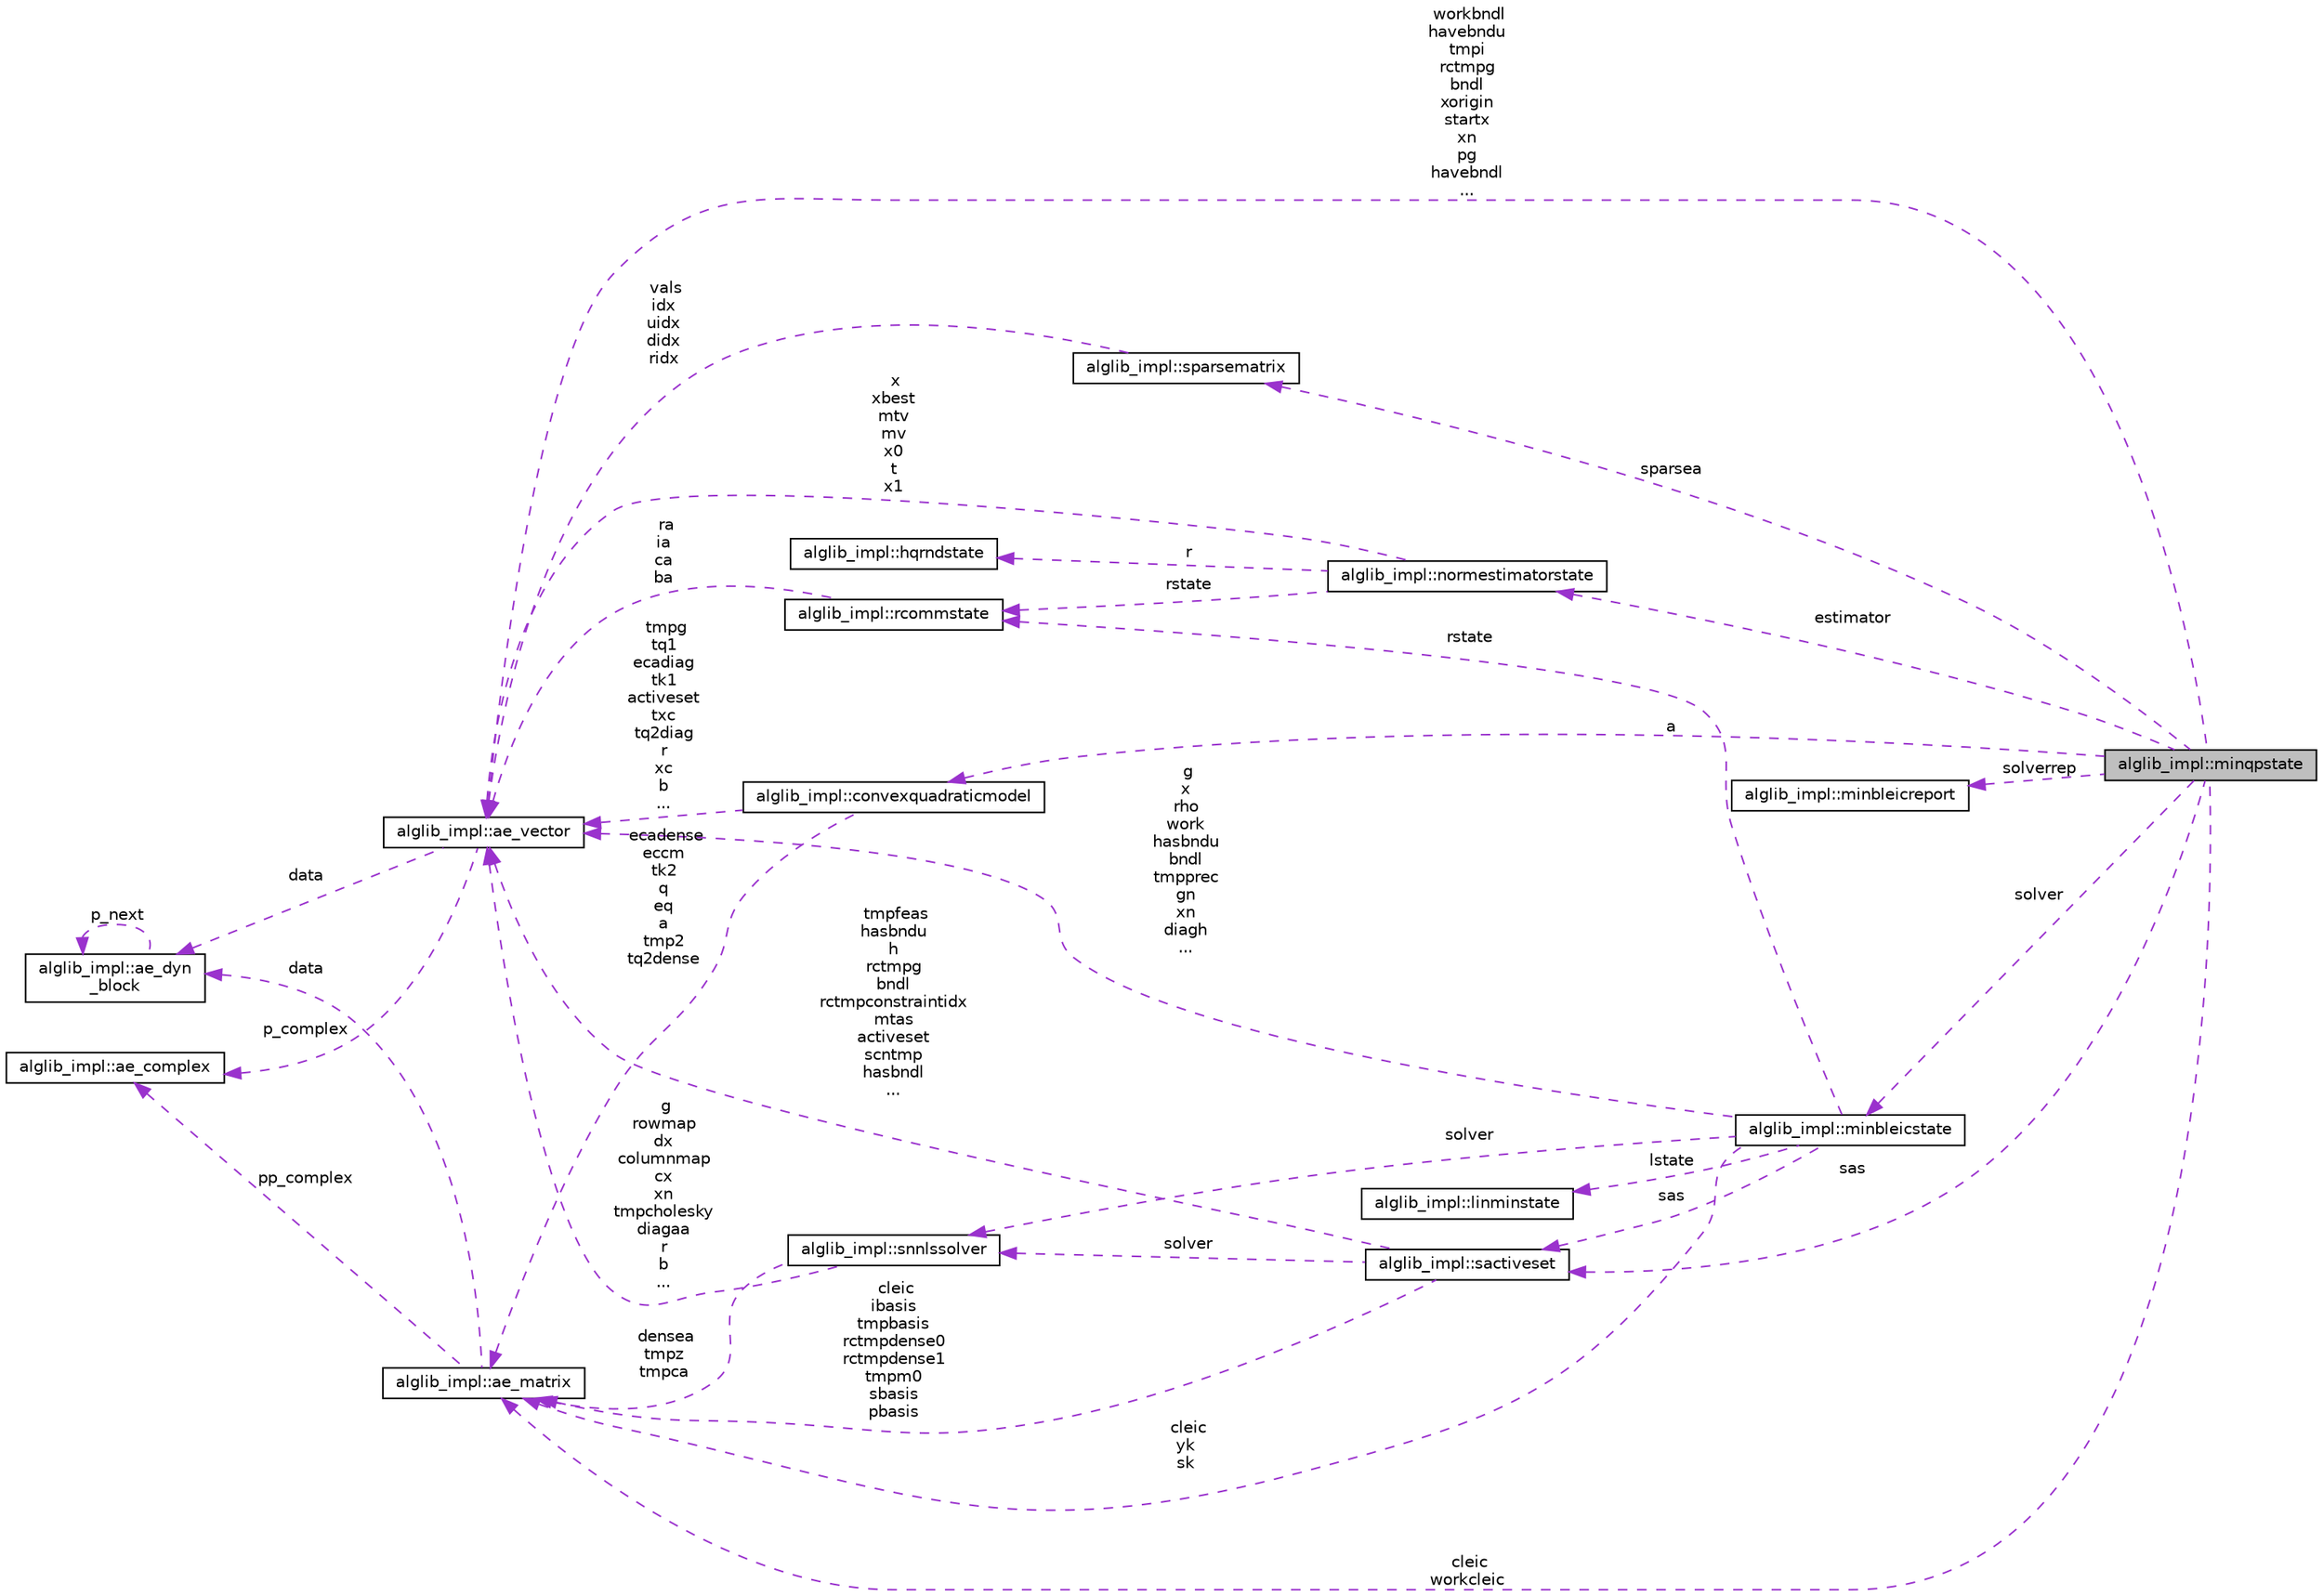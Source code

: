 digraph "alglib_impl::minqpstate"
{
  edge [fontname="Helvetica",fontsize="10",labelfontname="Helvetica",labelfontsize="10"];
  node [fontname="Helvetica",fontsize="10",shape=record];
  rankdir="LR";
  Node1 [label="alglib_impl::minqpstate",height=0.2,width=0.4,color="black", fillcolor="grey75", style="filled", fontcolor="black"];
  Node2 -> Node1 [dir="back",color="darkorchid3",fontsize="10",style="dashed",label=" solver" ,fontname="Helvetica"];
  Node2 [label="alglib_impl::minbleicstate",height=0.2,width=0.4,color="black", fillcolor="white", style="filled",URL="$structalglib__impl_1_1minbleicstate.html"];
  Node3 -> Node2 [dir="back",color="darkorchid3",fontsize="10",style="dashed",label=" rstate" ,fontname="Helvetica"];
  Node3 [label="alglib_impl::rcommstate",height=0.2,width=0.4,color="black", fillcolor="white", style="filled",URL="$structalglib__impl_1_1rcommstate.html"];
  Node4 -> Node3 [dir="back",color="darkorchid3",fontsize="10",style="dashed",label=" ra\nia\nca\nba" ,fontname="Helvetica"];
  Node4 [label="alglib_impl::ae_vector",height=0.2,width=0.4,color="black", fillcolor="white", style="filled",URL="$structalglib__impl_1_1ae__vector.html"];
  Node5 -> Node4 [dir="back",color="darkorchid3",fontsize="10",style="dashed",label=" data" ,fontname="Helvetica"];
  Node5 [label="alglib_impl::ae_dyn\l_block",height=0.2,width=0.4,color="black", fillcolor="white", style="filled",URL="$structalglib__impl_1_1ae__dyn__block.html"];
  Node5 -> Node5 [dir="back",color="darkorchid3",fontsize="10",style="dashed",label=" p_next" ,fontname="Helvetica"];
  Node6 -> Node4 [dir="back",color="darkorchid3",fontsize="10",style="dashed",label=" p_complex" ,fontname="Helvetica"];
  Node6 [label="alglib_impl::ae_complex",height=0.2,width=0.4,color="black", fillcolor="white", style="filled",URL="$structalglib__impl_1_1ae__complex.html"];
  Node7 -> Node2 [dir="back",color="darkorchid3",fontsize="10",style="dashed",label=" lstate" ,fontname="Helvetica"];
  Node7 [label="alglib_impl::linminstate",height=0.2,width=0.4,color="black", fillcolor="white", style="filled",URL="$structalglib__impl_1_1linminstate.html"];
  Node8 -> Node2 [dir="back",color="darkorchid3",fontsize="10",style="dashed",label=" solver" ,fontname="Helvetica"];
  Node8 [label="alglib_impl::snnlssolver",height=0.2,width=0.4,color="black", fillcolor="white", style="filled",URL="$structalglib__impl_1_1snnlssolver.html"];
  Node4 -> Node8 [dir="back",color="darkorchid3",fontsize="10",style="dashed",label=" g\nrowmap\ndx\ncolumnmap\ncx\nxn\ntmpcholesky\ndiagaa\nr\nb\n..." ,fontname="Helvetica"];
  Node9 -> Node8 [dir="back",color="darkorchid3",fontsize="10",style="dashed",label=" densea\ntmpz\ntmpca" ,fontname="Helvetica"];
  Node9 [label="alglib_impl::ae_matrix",height=0.2,width=0.4,color="black", fillcolor="white", style="filled",URL="$structalglib__impl_1_1ae__matrix.html"];
  Node5 -> Node9 [dir="back",color="darkorchid3",fontsize="10",style="dashed",label=" data" ,fontname="Helvetica"];
  Node6 -> Node9 [dir="back",color="darkorchid3",fontsize="10",style="dashed",label=" pp_complex" ,fontname="Helvetica"];
  Node10 -> Node2 [dir="back",color="darkorchid3",fontsize="10",style="dashed",label=" sas" ,fontname="Helvetica"];
  Node10 [label="alglib_impl::sactiveset",height=0.2,width=0.4,color="black", fillcolor="white", style="filled",URL="$structalglib__impl_1_1sactiveset.html"];
  Node8 -> Node10 [dir="back",color="darkorchid3",fontsize="10",style="dashed",label=" solver" ,fontname="Helvetica"];
  Node4 -> Node10 [dir="back",color="darkorchid3",fontsize="10",style="dashed",label=" tmpfeas\nhasbndu\nh\nrctmpg\nbndl\nrctmpconstraintidx\nmtas\nactiveset\nscntmp\nhasbndl\n..." ,fontname="Helvetica"];
  Node9 -> Node10 [dir="back",color="darkorchid3",fontsize="10",style="dashed",label=" cleic\nibasis\ntmpbasis\nrctmpdense0\nrctmpdense1\ntmpm0\nsbasis\npbasis" ,fontname="Helvetica"];
  Node4 -> Node2 [dir="back",color="darkorchid3",fontsize="10",style="dashed",label=" g\nx\nrho\nwork\nhasbndu\nbndl\ntmpprec\ngn\nxn\ndiagh\n..." ,fontname="Helvetica"];
  Node9 -> Node2 [dir="back",color="darkorchid3",fontsize="10",style="dashed",label=" cleic\nyk\nsk" ,fontname="Helvetica"];
  Node11 -> Node1 [dir="back",color="darkorchid3",fontsize="10",style="dashed",label=" solverrep" ,fontname="Helvetica"];
  Node11 [label="alglib_impl::minbleicreport",height=0.2,width=0.4,color="black", fillcolor="white", style="filled",URL="$structalglib__impl_1_1minbleicreport.html"];
  Node12 -> Node1 [dir="back",color="darkorchid3",fontsize="10",style="dashed",label=" a" ,fontname="Helvetica"];
  Node12 [label="alglib_impl::convexquadraticmodel",height=0.2,width=0.4,color="black", fillcolor="white", style="filled",URL="$structalglib__impl_1_1convexquadraticmodel.html"];
  Node4 -> Node12 [dir="back",color="darkorchid3",fontsize="10",style="dashed",label=" tmpg\ntq1\necadiag\ntk1\nactiveset\ntxc\ntq2diag\nr\nxc\nb\n..." ,fontname="Helvetica"];
  Node9 -> Node12 [dir="back",color="darkorchid3",fontsize="10",style="dashed",label=" ecadense\neccm\ntk2\nq\neq\na\ntmp2\ntq2dense" ,fontname="Helvetica"];
  Node10 -> Node1 [dir="back",color="darkorchid3",fontsize="10",style="dashed",label=" sas" ,fontname="Helvetica"];
  Node4 -> Node1 [dir="back",color="darkorchid3",fontsize="10",style="dashed",label=" workbndl\nhavebndu\ntmpi\nrctmpg\nbndl\nxorigin\nstartx\nxn\npg\nhavebndl\n..." ,fontname="Helvetica"];
  Node9 -> Node1 [dir="back",color="darkorchid3",fontsize="10",style="dashed",label=" cleic\nworkcleic" ,fontname="Helvetica"];
  Node13 -> Node1 [dir="back",color="darkorchid3",fontsize="10",style="dashed",label=" estimator" ,fontname="Helvetica"];
  Node13 [label="alglib_impl::normestimatorstate",height=0.2,width=0.4,color="black", fillcolor="white", style="filled",URL="$structalglib__impl_1_1normestimatorstate.html"];
  Node3 -> Node13 [dir="back",color="darkorchid3",fontsize="10",style="dashed",label=" rstate" ,fontname="Helvetica"];
  Node4 -> Node13 [dir="back",color="darkorchid3",fontsize="10",style="dashed",label=" x\nxbest\nmtv\nmv\nx0\nt\nx1" ,fontname="Helvetica"];
  Node14 -> Node13 [dir="back",color="darkorchid3",fontsize="10",style="dashed",label=" r" ,fontname="Helvetica"];
  Node14 [label="alglib_impl::hqrndstate",height=0.2,width=0.4,color="black", fillcolor="white", style="filled",URL="$structalglib__impl_1_1hqrndstate.html"];
  Node15 -> Node1 [dir="back",color="darkorchid3",fontsize="10",style="dashed",label=" sparsea" ,fontname="Helvetica"];
  Node15 [label="alglib_impl::sparsematrix",height=0.2,width=0.4,color="black", fillcolor="white", style="filled",URL="$structalglib__impl_1_1sparsematrix.html"];
  Node4 -> Node15 [dir="back",color="darkorchid3",fontsize="10",style="dashed",label=" vals\nidx\nuidx\ndidx\nridx" ,fontname="Helvetica"];
}
